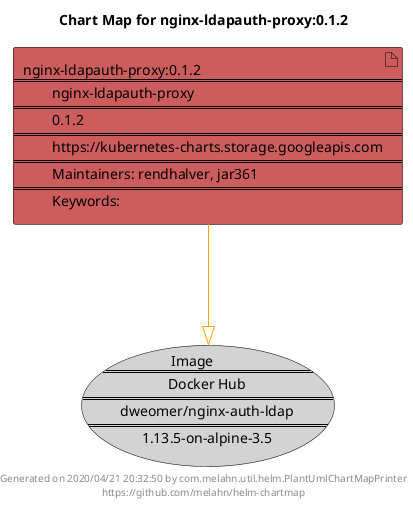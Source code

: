 @startuml
skinparam linetype ortho
skinparam backgroundColor white
skinparam usecaseBorderColor black
skinparam usecaseArrowColor LightSlateGray
skinparam artifactBorderColor black
skinparam artifactArrowColor LightSlateGray

title Chart Map for nginx-ldapauth-proxy:0.1.2

'There is one referenced Helm Chart
artifact "nginx-ldapauth-proxy:0.1.2\n====\n\tnginx-ldapauth-proxy\n====\n\t0.1.2\n====\n\thttps://kubernetes-charts.storage.googleapis.com\n====\n\tMaintainers: rendhalver, jar361\n====\n\tKeywords: " as nginx_ldapauth_proxy_0_1_2 #IndianRed

'There is one referenced Docker Image
usecase "Image\n====\n\tDocker Hub\n====\n\tdweomer/nginx-auth-ldap\n====\n\t1.13.5-on-alpine-3.5" as dweomer_nginx_auth_ldap_1_13_5_on_alpine_3_5 #LightGrey

'Chart Dependencies
nginx_ldapauth_proxy_0_1_2--[#orange]-|>dweomer_nginx_auth_ldap_1_13_5_on_alpine_3_5

center footer Generated on 2020/04/21 20:32:50 by com.melahn.util.helm.PlantUmlChartMapPrinter\nhttps://github.com/melahn/helm-chartmap
@enduml
